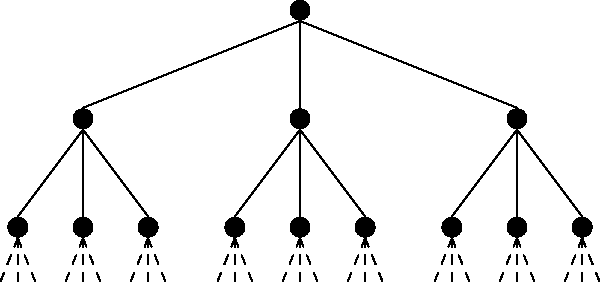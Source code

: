 	size(300);  
    import graph;
    
    dot((0,0),linewidth(10pt));
    
    dot((-1,-0.5),linewidth(10pt));    
    dot((0,-0.5),linewidth(10pt));
    dot((1,-0.5),linewidth(10pt)); 
    
    draw((0,-.05)--(-1,-0.45));
    draw((0,-.05)--(-0,-0.45));
    draw((0,-.05)--(1,-0.45));
    
    dot((-1.3,-1),linewidth(10pt));
    dot((-1,-1),linewidth(10pt));
    dot((-0.7,-1),linewidth(10pt));
    
    draw((-1,-0.55)--(-1.3,-0.95));
    draw((-1,-0.55)--(-1,-0.95));
    draw((-1,-0.55)--(-0.7,-0.95));
    
    dot((-0.3,-1),linewidth(10pt));
    dot((0,-1),linewidth(10pt));
    dot((0.3,-1),linewidth(10pt));
    
    draw((-0,-0.55)--(-0.3,-0.95));
    draw((-0,-0.55)--(-0,-0.95));
    draw((-0,-0.55)--(0.3,-0.95));
    
    dot((0.7,-1),linewidth(10pt));
    dot((1,-1),linewidth(10pt));
    dot((1.3,-1),linewidth(10pt));
    
    draw((1,-0.55)--(0.7,-0.95));
    draw((1,-0.55)--(1,-0.95));
    draw((1,-0.55)--(1.3,-0.95));
    
    
    
    draw((-0.7,-1.05)--(-0.62,-1.25),dashed);    
    draw((-0.7,-1.05)--(-0.7,-1.25),dashed);
    draw((-0.7,-1.05)--(-0.78,-1.25),dashed);
    
    draw((-1,-1.05)--(-1.08,-1.25),dashed);
    draw((-1,-1.05)--(-1,-1.25),dashed);
    draw((-1,-1.05)--(-0.92,-1.25),dashed);
    
    draw((-1.3,-1.05)--(-1.22,-1.25),dashed);
    draw((-1.3,-1.05)--(-1.3,-1.25),dashed);
    draw((-1.3,-1.05)--(-1.38,-1.25),dashed);
    
    

	draw((-0.3,-1.05)--(-0.22,-1.25),dashed);    
    draw((-0.3,-1.05)--(-0.3,-1.25),dashed);
    draw((-0.3,-1.05)--(-0.38,-1.25),dashed);
    
	draw((0,-1.05)--(-0.08,-1.25),dashed);    
    draw((0,-1.05)--(0,-1.25),dashed);
    draw((0,-1.05)--(0.08,-1.25),dashed);
    
    draw((0.3,-1.05)--(0.22,-1.25),dashed);
    draw((0.3,-1.05)--(0.3,-1.25),dashed);
    draw((0.3,-1.05)--(0.38,-1.25),dashed);
    
    
    
    draw((0.7,-1.05)--(0.62,-1.25),dashed);    
    draw((0.7,-1.05)--(0.7,-1.25),dashed);
    draw((0.7,-1.05)--(0.78,-1.25),dashed);
    
    draw((1,-1.05)--(0.92,-1.25),dashed);
    draw((1,-1.05)--(1,-1.25),dashed);
    draw((1,-1.05)--(1.08,-1.25),dashed);
    
    draw((1.3,-1.05)--(1.22,-1.25),dashed);
    draw((1.3,-1.05)--(1.3,-1.25),dashed);
    draw((1.3,-1.05)--(1.38,-1.25),dashed);
    